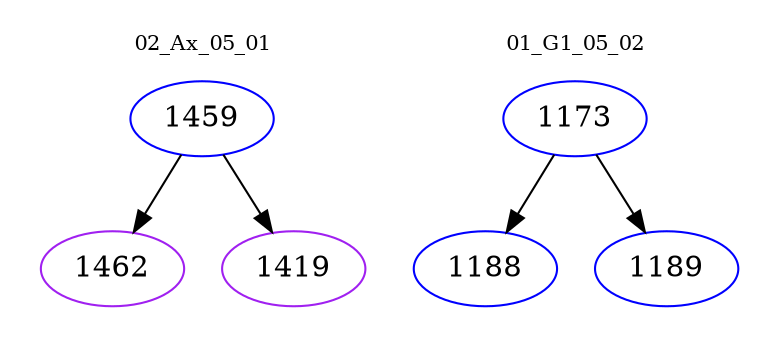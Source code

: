 digraph{
subgraph cluster_0 {
color = white
label = "02_Ax_05_01";
fontsize=10;
T0_1459 [label="1459", color="blue"]
T0_1459 -> T0_1462 [color="black"]
T0_1462 [label="1462", color="purple"]
T0_1459 -> T0_1419 [color="black"]
T0_1419 [label="1419", color="purple"]
}
subgraph cluster_1 {
color = white
label = "01_G1_05_02";
fontsize=10;
T1_1173 [label="1173", color="blue"]
T1_1173 -> T1_1188 [color="black"]
T1_1188 [label="1188", color="blue"]
T1_1173 -> T1_1189 [color="black"]
T1_1189 [label="1189", color="blue"]
}
}
